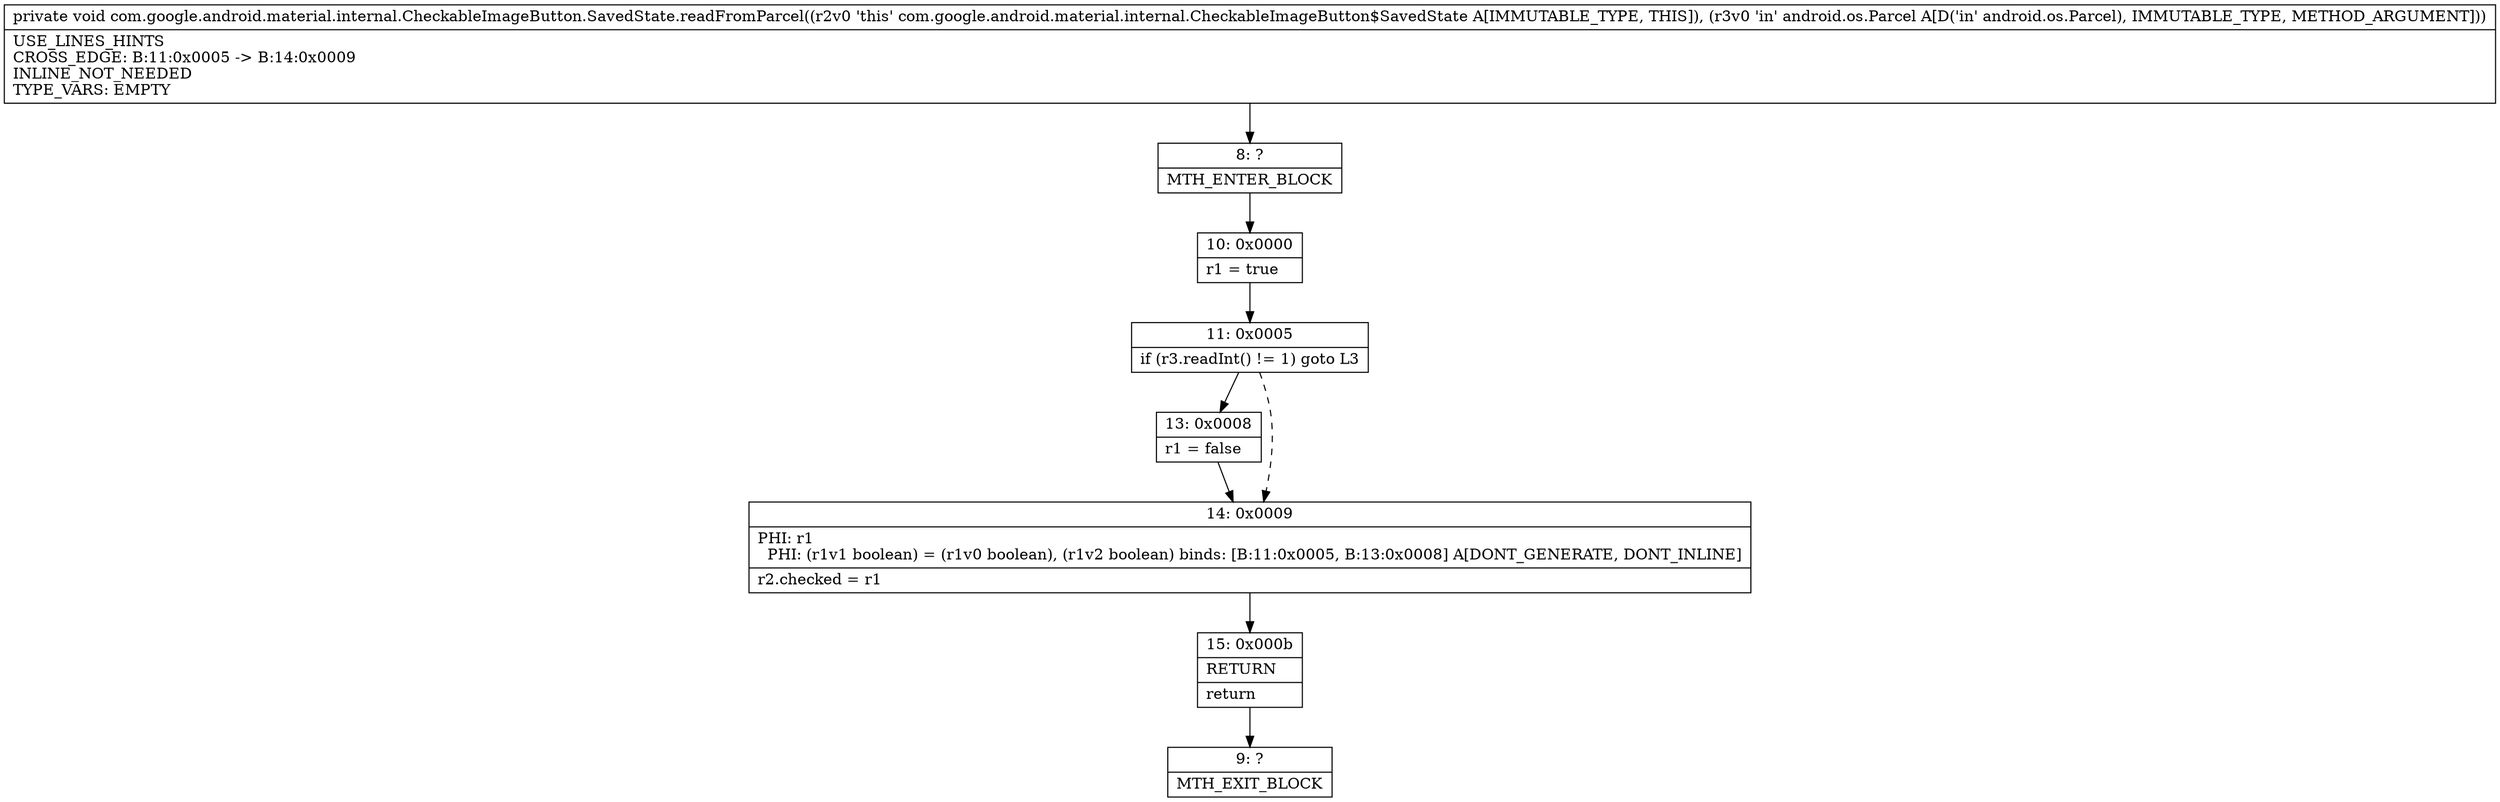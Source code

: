 digraph "CFG forcom.google.android.material.internal.CheckableImageButton.SavedState.readFromParcel(Landroid\/os\/Parcel;)V" {
Node_8 [shape=record,label="{8\:\ ?|MTH_ENTER_BLOCK\l}"];
Node_10 [shape=record,label="{10\:\ 0x0000|r1 = true\l}"];
Node_11 [shape=record,label="{11\:\ 0x0005|if (r3.readInt() != 1) goto L3\l}"];
Node_13 [shape=record,label="{13\:\ 0x0008|r1 = false\l}"];
Node_14 [shape=record,label="{14\:\ 0x0009|PHI: r1 \l  PHI: (r1v1 boolean) = (r1v0 boolean), (r1v2 boolean) binds: [B:11:0x0005, B:13:0x0008] A[DONT_GENERATE, DONT_INLINE]\l|r2.checked = r1\l}"];
Node_15 [shape=record,label="{15\:\ 0x000b|RETURN\l|return\l}"];
Node_9 [shape=record,label="{9\:\ ?|MTH_EXIT_BLOCK\l}"];
MethodNode[shape=record,label="{private void com.google.android.material.internal.CheckableImageButton.SavedState.readFromParcel((r2v0 'this' com.google.android.material.internal.CheckableImageButton$SavedState A[IMMUTABLE_TYPE, THIS]), (r3v0 'in' android.os.Parcel A[D('in' android.os.Parcel), IMMUTABLE_TYPE, METHOD_ARGUMENT]))  | USE_LINES_HINTS\lCROSS_EDGE: B:11:0x0005 \-\> B:14:0x0009\lINLINE_NOT_NEEDED\lTYPE_VARS: EMPTY\l}"];
MethodNode -> Node_8;Node_8 -> Node_10;
Node_10 -> Node_11;
Node_11 -> Node_13;
Node_11 -> Node_14[style=dashed];
Node_13 -> Node_14;
Node_14 -> Node_15;
Node_15 -> Node_9;
}

